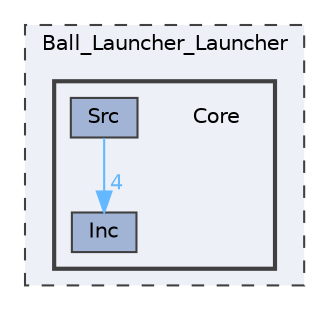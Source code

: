 digraph "Ball_Launcher_Launcher/Core"
{
 // LATEX_PDF_SIZE
  bgcolor="transparent";
  edge [fontname=Helvetica,fontsize=10,labelfontname=Helvetica,labelfontsize=10];
  node [fontname=Helvetica,fontsize=10,shape=box,height=0.2,width=0.4];
  compound=true
  subgraph clusterdir_c1ce51abe2a085a3a7c487358c25ad30 {
    graph [ bgcolor="#edf0f7", pencolor="grey25", label="Ball_Launcher_Launcher", fontname=Helvetica,fontsize=10 style="filled,dashed", URL="dir_c1ce51abe2a085a3a7c487358c25ad30.html",tooltip=""]
  subgraph clusterdir_68a92c5493cf2247fbbfdd73a853193e {
    graph [ bgcolor="#edf0f7", pencolor="grey25", label="", fontname=Helvetica,fontsize=10 style="filled,bold", URL="dir_68a92c5493cf2247fbbfdd73a853193e.html",tooltip=""]
    dir_68a92c5493cf2247fbbfdd73a853193e [shape=plaintext, label="Core"];
  dir_8d3b96ffa359d03d8cf492af853516bb [label="Inc", fillcolor="#a2b4d6", color="grey25", style="filled", URL="dir_8d3b96ffa359d03d8cf492af853516bb.html",tooltip=""];
  dir_104c757465de1dcf001a2eea2d64e476 [label="Src", fillcolor="#a2b4d6", color="grey25", style="filled", URL="dir_104c757465de1dcf001a2eea2d64e476.html",tooltip=""];
  }
  }
  dir_104c757465de1dcf001a2eea2d64e476->dir_8d3b96ffa359d03d8cf492af853516bb [headlabel="4", labeldistance=1.5 headhref="dir_000007_000005.html" href="dir_000007_000005.html" color="steelblue1" fontcolor="steelblue1"];
}
